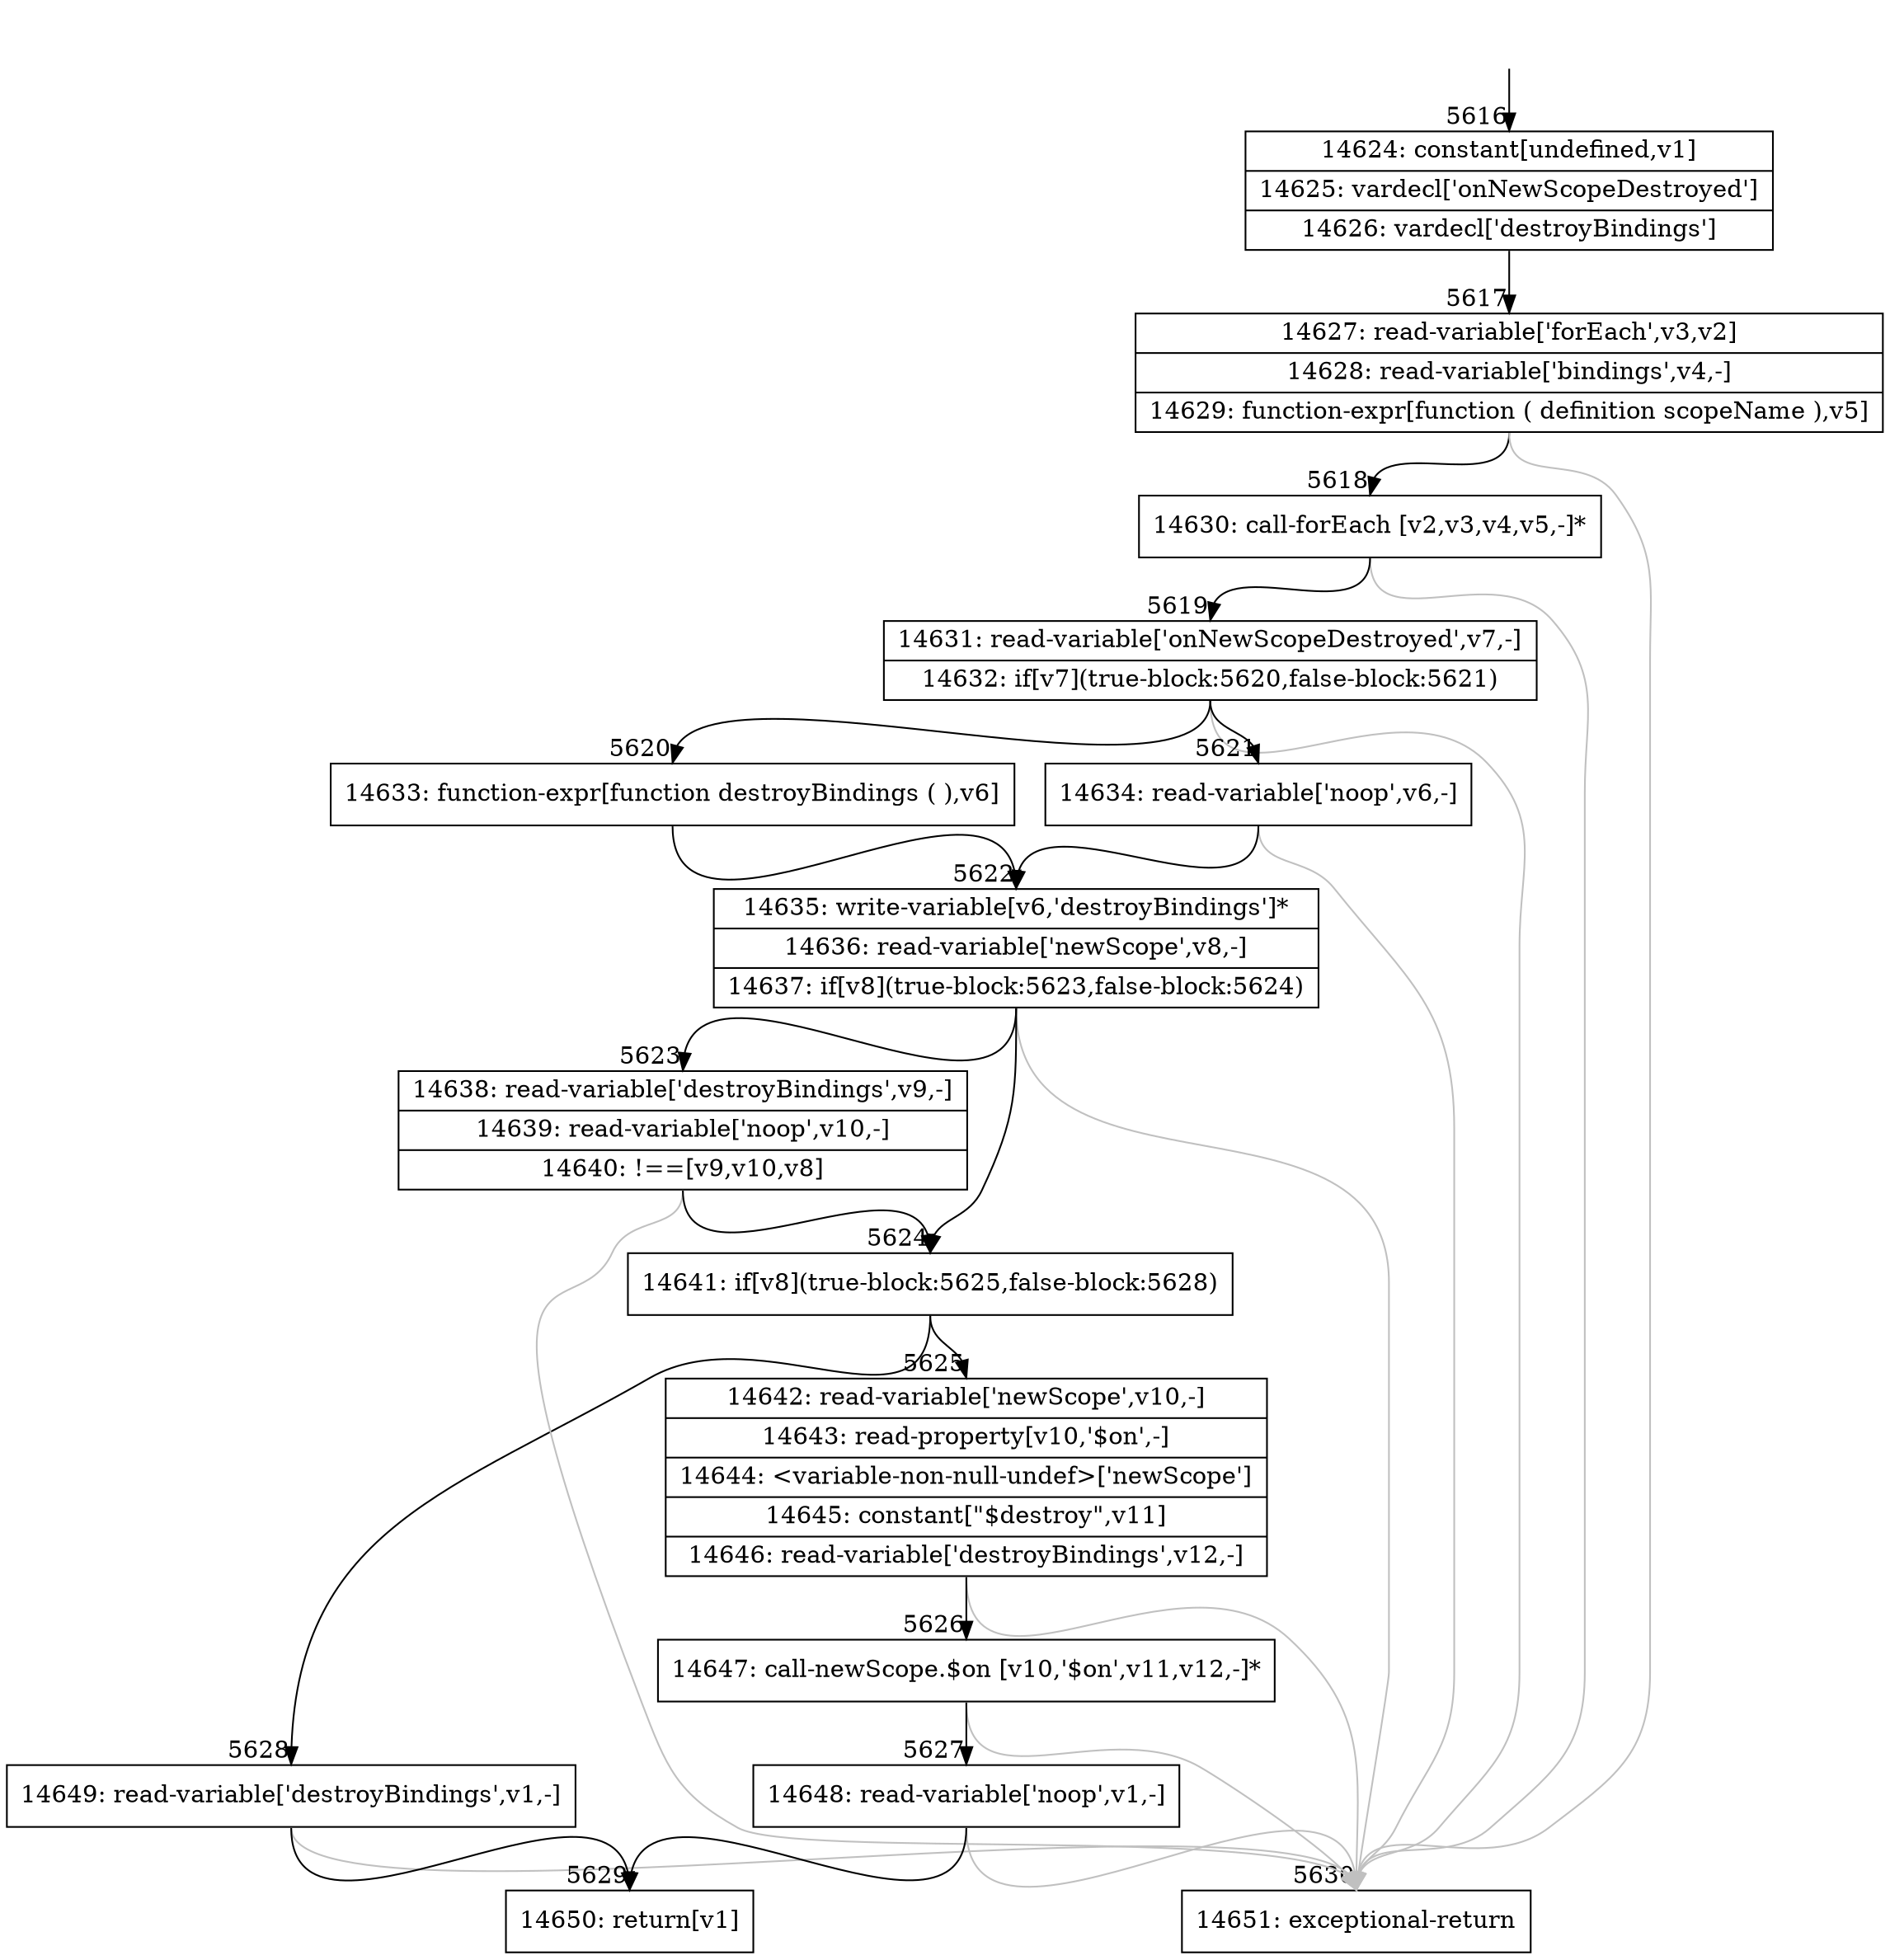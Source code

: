 digraph {
rankdir="TD"
BB_entry407[shape=none,label=""];
BB_entry407 -> BB5616 [tailport=s, headport=n, headlabel="    5616"]
BB5616 [shape=record label="{14624: constant[undefined,v1]|14625: vardecl['onNewScopeDestroyed']|14626: vardecl['destroyBindings']}" ] 
BB5616 -> BB5617 [tailport=s, headport=n, headlabel="      5617"]
BB5617 [shape=record label="{14627: read-variable['forEach',v3,v2]|14628: read-variable['bindings',v4,-]|14629: function-expr[function ( definition scopeName ),v5]}" ] 
BB5617 -> BB5618 [tailport=s, headport=n, headlabel="      5618"]
BB5617 -> BB5630 [tailport=s, headport=n, color=gray, headlabel="      5630"]
BB5618 [shape=record label="{14630: call-forEach [v2,v3,v4,v5,-]*}" ] 
BB5618 -> BB5619 [tailport=s, headport=n, headlabel="      5619"]
BB5618 -> BB5630 [tailport=s, headport=n, color=gray]
BB5619 [shape=record label="{14631: read-variable['onNewScopeDestroyed',v7,-]|14632: if[v7](true-block:5620,false-block:5621)}" ] 
BB5619 -> BB5620 [tailport=s, headport=n, headlabel="      5620"]
BB5619 -> BB5621 [tailport=s, headport=n, headlabel="      5621"]
BB5619 -> BB5630 [tailport=s, headport=n, color=gray]
BB5620 [shape=record label="{14633: function-expr[function destroyBindings ( ),v6]}" ] 
BB5620 -> BB5622 [tailport=s, headport=n, headlabel="      5622"]
BB5621 [shape=record label="{14634: read-variable['noop',v6,-]}" ] 
BB5621 -> BB5622 [tailport=s, headport=n]
BB5621 -> BB5630 [tailport=s, headport=n, color=gray]
BB5622 [shape=record label="{14635: write-variable[v6,'destroyBindings']*|14636: read-variable['newScope',v8,-]|14637: if[v8](true-block:5623,false-block:5624)}" ] 
BB5622 -> BB5624 [tailport=s, headport=n, headlabel="      5624"]
BB5622 -> BB5623 [tailport=s, headport=n, headlabel="      5623"]
BB5622 -> BB5630 [tailport=s, headport=n, color=gray]
BB5623 [shape=record label="{14638: read-variable['destroyBindings',v9,-]|14639: read-variable['noop',v10,-]|14640: !==[v9,v10,v8]}" ] 
BB5623 -> BB5624 [tailport=s, headport=n]
BB5623 -> BB5630 [tailport=s, headport=n, color=gray]
BB5624 [shape=record label="{14641: if[v8](true-block:5625,false-block:5628)}" ] 
BB5624 -> BB5625 [tailport=s, headport=n, headlabel="      5625"]
BB5624 -> BB5628 [tailport=s, headport=n, headlabel="      5628"]
BB5625 [shape=record label="{14642: read-variable['newScope',v10,-]|14643: read-property[v10,'$on',-]|14644: \<variable-non-null-undef\>['newScope']|14645: constant[\"$destroy\",v11]|14646: read-variable['destroyBindings',v12,-]}" ] 
BB5625 -> BB5626 [tailport=s, headport=n, headlabel="      5626"]
BB5625 -> BB5630 [tailport=s, headport=n, color=gray]
BB5626 [shape=record label="{14647: call-newScope.$on [v10,'$on',v11,v12,-]*}" ] 
BB5626 -> BB5627 [tailport=s, headport=n, headlabel="      5627"]
BB5626 -> BB5630 [tailport=s, headport=n, color=gray]
BB5627 [shape=record label="{14648: read-variable['noop',v1,-]}" ] 
BB5627 -> BB5629 [tailport=s, headport=n, headlabel="      5629"]
BB5627 -> BB5630 [tailport=s, headport=n, color=gray]
BB5628 [shape=record label="{14649: read-variable['destroyBindings',v1,-]}" ] 
BB5628 -> BB5629 [tailport=s, headport=n]
BB5628 -> BB5630 [tailport=s, headport=n, color=gray]
BB5629 [shape=record label="{14650: return[v1]}" ] 
BB5630 [shape=record label="{14651: exceptional-return}" ] 
//#$~ 8759
}
